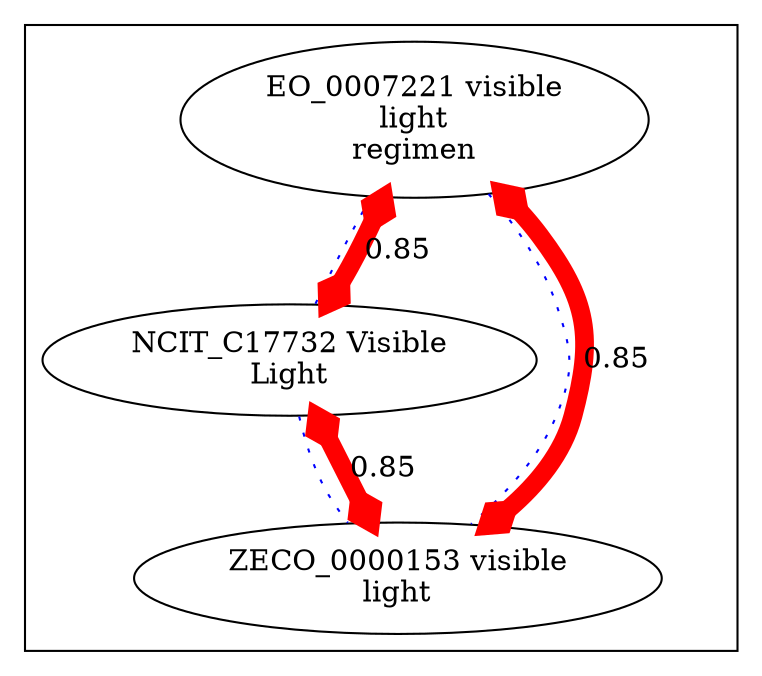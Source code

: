 digraph cliquegraph {
subgraph cluster_NCIT_C17732 {NCIT_C17732 [ label="NCIT_C17732 Visible
Light" ];
ZECO_0000153 [ label="ZECO_0000153 visible
light" ];
EO_0007221 [ label="EO_0007221 visible
light
regimen" ];}
EO_0007221 -> NCIT_C17732 [ arrowhead = none, penwidth=1, color=blue, label="", style=dotted]

NCIT_C17732 -> ZECO_0000153 [ arrowhead = none, penwidth=1, color=blue, label="", style=dotted]

EO_0007221 -> ZECO_0000153 [ arrowhead = none, penwidth=1, color=blue, label="", style=dotted]
EO_0007221 -> NCIT_C17732 [ arrowhead = ediamond, penwidth=9, color=red, label="0.85", style=solid, arrowtail=ediamond, dir=both]

NCIT_C17732 -> ZECO_0000153 [ arrowhead = ediamond, penwidth=9, color=red, label="0.85", style=solid, arrowtail=ediamond, dir=both]

EO_0007221 -> ZECO_0000153 [ arrowhead = ediamond, penwidth=9, color=red, label="0.85", style=solid, arrowtail=ediamond, dir=both]
}